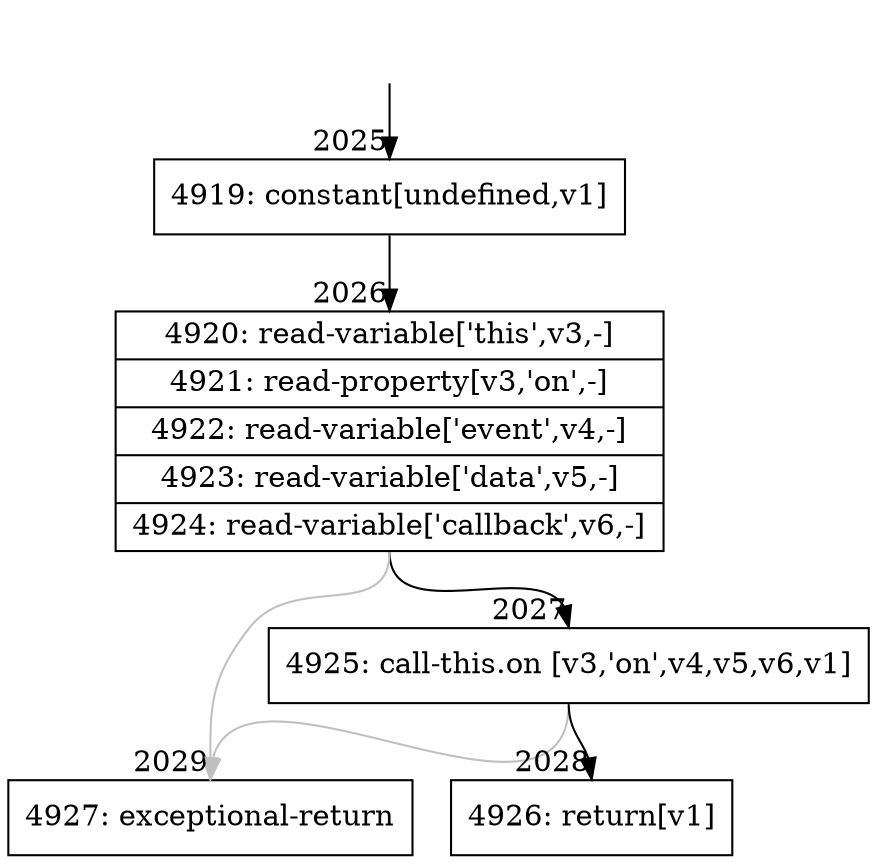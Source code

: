 digraph {
rankdir="TD"
BB_entry182[shape=none,label=""];
BB_entry182 -> BB2025 [tailport=s, headport=n, headlabel="    2025"]
BB2025 [shape=record label="{4919: constant[undefined,v1]}" ] 
BB2025 -> BB2026 [tailport=s, headport=n, headlabel="      2026"]
BB2026 [shape=record label="{4920: read-variable['this',v3,-]|4921: read-property[v3,'on',-]|4922: read-variable['event',v4,-]|4923: read-variable['data',v5,-]|4924: read-variable['callback',v6,-]}" ] 
BB2026 -> BB2027 [tailport=s, headport=n, headlabel="      2027"]
BB2026 -> BB2029 [tailport=s, headport=n, color=gray, headlabel="      2029"]
BB2027 [shape=record label="{4925: call-this.on [v3,'on',v4,v5,v6,v1]}" ] 
BB2027 -> BB2028 [tailport=s, headport=n, headlabel="      2028"]
BB2027 -> BB2029 [tailport=s, headport=n, color=gray]
BB2028 [shape=record label="{4926: return[v1]}" ] 
BB2029 [shape=record label="{4927: exceptional-return}" ] 
//#$~ 993
}
